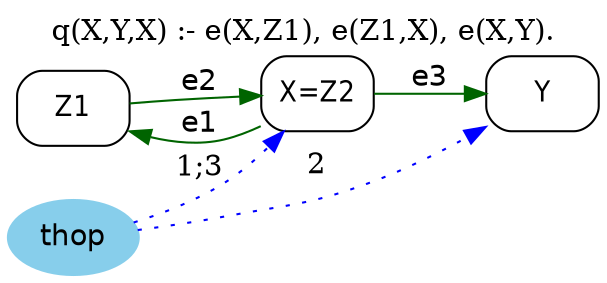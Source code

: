 strict digraph G {
	graph [bb="0,0,271.19,128",
		label="q(X,Y,X) :- e(X,Z1), e(Z1,X), e(X,Y).",
		labelloc=t,
		lheight=0.21,
		lp="135.6,116.5",
		lwidth=3.00,
		rankdir=LR
	];
	node [label="\N"];
	Z1	 [fontname="Helvetica-Narrow",
		height=0.5,
		pos="28.597,80",
		shape=box,
		style=rounded,
		width=0.75];
	X	 [fontname="Helvetica-Narrow",
		height=0.5,
		label="X=Z2",
		pos="138.19,87",
		shape=box,
		style=rounded,
		width=0.75];
	Z1 -> X	 [color=darkgreen,
		fontname=helvetica,
		label=e2,
		lp="84.195,92.5",
		pos="e,110.89,85.927 55.688,82.501 62.081,83.042 68.876,83.578 75.195,84 83.506,84.554 92.441,85.044 100.89,85.459"];
	X -> Z1	 [color=darkgreen,
		fontname=helvetica,
		label=e1,
		lp="84.195,72.5",
		pos="e,55.625,68.143 110.84,71.208 105.18,68.639 99.126,66.372 93.195,65 84.23,62.926 74.567,63.609 65.515,65.529"];
	Y	 [fontname="Helvetica-Narrow",
		height=0.5,
		pos="244.19,87",
		shape=box,
		style=rounded,
		width=0.75];
	X -> Y	 [color=darkgreen,
		fontname=helvetica,
		label=e3,
		lp="191.19,94.5",
		pos="e,216.85,87 165.22,87 177.83,87 193.05,87 206.74,87"];
	thop	 [color=skyblue,
		fillcolor=skyblue,
		fontname=helvetica,
		height=0.5,
		pos="28.597,18",
		shape=oval,
		style="filled,rounded",
		width=0.79437];
	thop -> X	 [color=blue,
		constraint=false,
		label="1;3",
		lp="84.195,51.5",
		pos="e,121.99,68.58 54.535,25.893 66.793,30.246 81.307,36.336 93.195,44 100.77,48.882 108.18,55.145 114.73,61.372",
		style=dotted];
	thop -> Y	 [color=blue,
		constraint=false,
		label=2,
		lp="138.19,52.5",
		pos="e,216.93,70.032 56.285,23.007 67.723,25.111 81.108,27.619 93.195,30 125.27,36.319 134.46,33.883 165.19,45 179.79,50.279 195.03,57.838 \
208.19,65.091",
		style=dotted];
}
